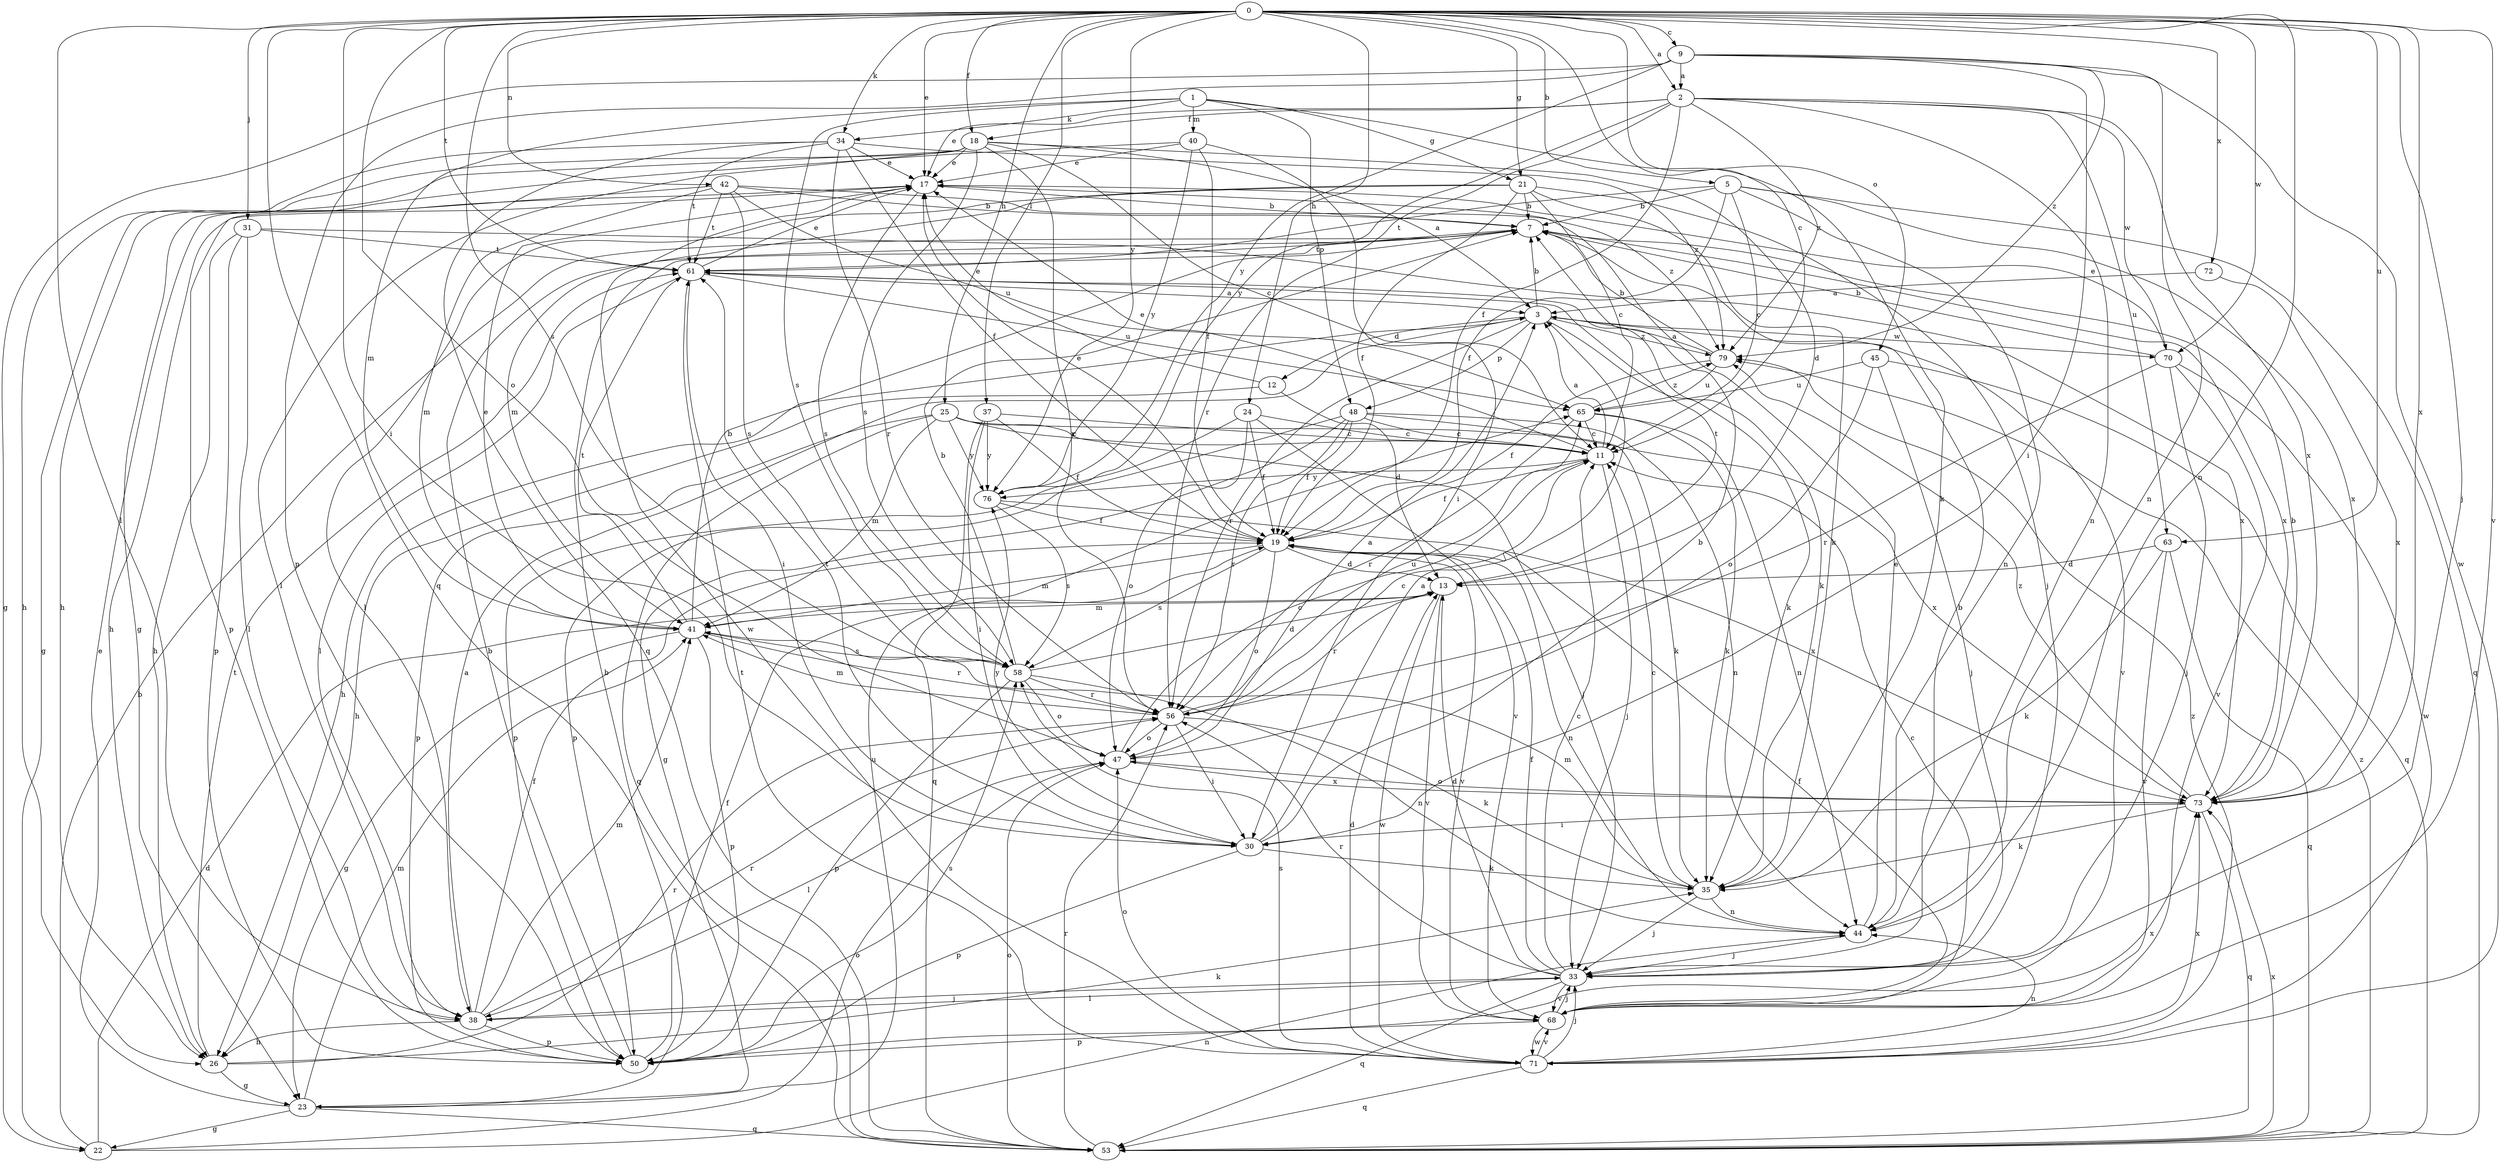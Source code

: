 strict digraph  {
0;
1;
2;
3;
5;
7;
9;
11;
12;
13;
17;
18;
19;
21;
22;
23;
24;
25;
26;
30;
31;
33;
34;
35;
37;
38;
40;
41;
42;
44;
45;
47;
48;
50;
53;
56;
58;
61;
63;
65;
68;
70;
71;
72;
73;
76;
79;
0 -> 2  [label=a];
0 -> 5  [label=b];
0 -> 9  [label=c];
0 -> 11  [label=c];
0 -> 17  [label=e];
0 -> 18  [label=f];
0 -> 21  [label=g];
0 -> 24  [label=h];
0 -> 25  [label=h];
0 -> 30  [label=i];
0 -> 31  [label=j];
0 -> 33  [label=j];
0 -> 34  [label=k];
0 -> 37  [label=l];
0 -> 38  [label=l];
0 -> 42  [label=n];
0 -> 44  [label=n];
0 -> 45  [label=o];
0 -> 47  [label=o];
0 -> 53  [label=q];
0 -> 58  [label=s];
0 -> 61  [label=t];
0 -> 63  [label=u];
0 -> 68  [label=v];
0 -> 70  [label=w];
0 -> 72  [label=x];
0 -> 73  [label=x];
0 -> 76  [label=y];
1 -> 21  [label=g];
1 -> 34  [label=k];
1 -> 35  [label=k];
1 -> 40  [label=m];
1 -> 41  [label=m];
1 -> 48  [label=p];
1 -> 58  [label=s];
2 -> 17  [label=e];
2 -> 18  [label=f];
2 -> 19  [label=f];
2 -> 44  [label=n];
2 -> 56  [label=r];
2 -> 63  [label=u];
2 -> 70  [label=w];
2 -> 73  [label=x];
2 -> 76  [label=y];
2 -> 79  [label=z];
3 -> 7  [label=b];
3 -> 12  [label=d];
3 -> 26  [label=h];
3 -> 35  [label=k];
3 -> 48  [label=p];
3 -> 56  [label=r];
3 -> 68  [label=v];
3 -> 70  [label=w];
3 -> 79  [label=z];
5 -> 7  [label=b];
5 -> 11  [label=c];
5 -> 19  [label=f];
5 -> 44  [label=n];
5 -> 53  [label=q];
5 -> 61  [label=t];
5 -> 73  [label=x];
7 -> 61  [label=t];
7 -> 73  [label=x];
9 -> 2  [label=a];
9 -> 22  [label=g];
9 -> 30  [label=i];
9 -> 44  [label=n];
9 -> 50  [label=p];
9 -> 71  [label=w];
9 -> 76  [label=y];
9 -> 79  [label=z];
11 -> 3  [label=a];
11 -> 17  [label=e];
11 -> 19  [label=f];
11 -> 33  [label=j];
11 -> 76  [label=y];
12 -> 13  [label=d];
12 -> 17  [label=e];
12 -> 26  [label=h];
13 -> 41  [label=m];
13 -> 56  [label=r];
13 -> 61  [label=t];
13 -> 68  [label=v];
13 -> 71  [label=w];
17 -> 7  [label=b];
17 -> 26  [label=h];
17 -> 58  [label=s];
17 -> 71  [label=w];
18 -> 3  [label=a];
18 -> 11  [label=c];
18 -> 13  [label=d];
18 -> 17  [label=e];
18 -> 22  [label=g];
18 -> 26  [label=h];
18 -> 38  [label=l];
18 -> 56  [label=r];
18 -> 58  [label=s];
19 -> 13  [label=d];
19 -> 17  [label=e];
19 -> 41  [label=m];
19 -> 44  [label=n];
19 -> 47  [label=o];
19 -> 58  [label=s];
19 -> 68  [label=v];
21 -> 7  [label=b];
21 -> 11  [label=c];
21 -> 19  [label=f];
21 -> 33  [label=j];
21 -> 35  [label=k];
21 -> 38  [label=l];
21 -> 41  [label=m];
22 -> 7  [label=b];
22 -> 13  [label=d];
22 -> 44  [label=n];
22 -> 47  [label=o];
23 -> 7  [label=b];
23 -> 17  [label=e];
23 -> 22  [label=g];
23 -> 41  [label=m];
23 -> 53  [label=q];
23 -> 65  [label=u];
24 -> 11  [label=c];
24 -> 19  [label=f];
24 -> 47  [label=o];
24 -> 50  [label=p];
24 -> 68  [label=v];
25 -> 11  [label=c];
25 -> 33  [label=j];
25 -> 41  [label=m];
25 -> 50  [label=p];
25 -> 53  [label=q];
25 -> 73  [label=x];
25 -> 76  [label=y];
26 -> 23  [label=g];
26 -> 35  [label=k];
26 -> 56  [label=r];
26 -> 61  [label=t];
30 -> 3  [label=a];
30 -> 7  [label=b];
30 -> 35  [label=k];
30 -> 50  [label=p];
30 -> 61  [label=t];
30 -> 76  [label=y];
31 -> 26  [label=h];
31 -> 38  [label=l];
31 -> 50  [label=p];
31 -> 61  [label=t];
31 -> 73  [label=x];
33 -> 7  [label=b];
33 -> 11  [label=c];
33 -> 13  [label=d];
33 -> 19  [label=f];
33 -> 38  [label=l];
33 -> 53  [label=q];
33 -> 56  [label=r];
33 -> 68  [label=v];
34 -> 17  [label=e];
34 -> 19  [label=f];
34 -> 26  [label=h];
34 -> 53  [label=q];
34 -> 56  [label=r];
34 -> 61  [label=t];
34 -> 79  [label=z];
35 -> 11  [label=c];
35 -> 33  [label=j];
35 -> 41  [label=m];
35 -> 44  [label=n];
37 -> 11  [label=c];
37 -> 19  [label=f];
37 -> 30  [label=i];
37 -> 53  [label=q];
37 -> 76  [label=y];
38 -> 3  [label=a];
38 -> 19  [label=f];
38 -> 26  [label=h];
38 -> 33  [label=j];
38 -> 41  [label=m];
38 -> 50  [label=p];
38 -> 56  [label=r];
40 -> 17  [label=e];
40 -> 19  [label=f];
40 -> 23  [label=g];
40 -> 30  [label=i];
40 -> 76  [label=y];
41 -> 7  [label=b];
41 -> 17  [label=e];
41 -> 23  [label=g];
41 -> 50  [label=p];
41 -> 56  [label=r];
41 -> 58  [label=s];
41 -> 61  [label=t];
42 -> 7  [label=b];
42 -> 41  [label=m];
42 -> 50  [label=p];
42 -> 58  [label=s];
42 -> 61  [label=t];
42 -> 65  [label=u];
42 -> 79  [label=z];
44 -> 17  [label=e];
44 -> 33  [label=j];
45 -> 33  [label=j];
45 -> 47  [label=o];
45 -> 53  [label=q];
45 -> 65  [label=u];
47 -> 3  [label=a];
47 -> 11  [label=c];
47 -> 38  [label=l];
47 -> 73  [label=x];
48 -> 11  [label=c];
48 -> 19  [label=f];
48 -> 23  [label=g];
48 -> 35  [label=k];
48 -> 44  [label=n];
48 -> 50  [label=p];
48 -> 56  [label=r];
50 -> 7  [label=b];
50 -> 19  [label=f];
50 -> 58  [label=s];
50 -> 73  [label=x];
53 -> 47  [label=o];
53 -> 56  [label=r];
53 -> 73  [label=x];
53 -> 79  [label=z];
56 -> 11  [label=c];
56 -> 30  [label=i];
56 -> 35  [label=k];
56 -> 41  [label=m];
56 -> 47  [label=o];
56 -> 65  [label=u];
58 -> 7  [label=b];
58 -> 13  [label=d];
58 -> 44  [label=n];
58 -> 47  [label=o];
58 -> 50  [label=p];
58 -> 56  [label=r];
61 -> 3  [label=a];
61 -> 17  [label=e];
61 -> 30  [label=i];
61 -> 35  [label=k];
61 -> 38  [label=l];
61 -> 65  [label=u];
63 -> 13  [label=d];
63 -> 35  [label=k];
63 -> 53  [label=q];
63 -> 68  [label=v];
65 -> 11  [label=c];
65 -> 35  [label=k];
65 -> 44  [label=n];
65 -> 56  [label=r];
65 -> 79  [label=z];
68 -> 11  [label=c];
68 -> 19  [label=f];
68 -> 33  [label=j];
68 -> 50  [label=p];
68 -> 71  [label=w];
70 -> 7  [label=b];
70 -> 17  [label=e];
70 -> 33  [label=j];
70 -> 56  [label=r];
70 -> 68  [label=v];
70 -> 71  [label=w];
71 -> 13  [label=d];
71 -> 33  [label=j];
71 -> 44  [label=n];
71 -> 47  [label=o];
71 -> 53  [label=q];
71 -> 58  [label=s];
71 -> 61  [label=t];
71 -> 68  [label=v];
71 -> 73  [label=x];
71 -> 79  [label=z];
72 -> 3  [label=a];
72 -> 73  [label=x];
73 -> 7  [label=b];
73 -> 30  [label=i];
73 -> 35  [label=k];
73 -> 47  [label=o];
73 -> 53  [label=q];
73 -> 79  [label=z];
76 -> 19  [label=f];
76 -> 58  [label=s];
76 -> 73  [label=x];
79 -> 3  [label=a];
79 -> 7  [label=b];
79 -> 19  [label=f];
79 -> 65  [label=u];
}
